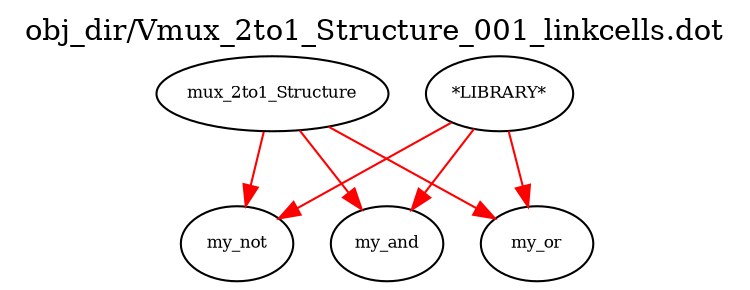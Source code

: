 digraph v3graph {
	graph	[label="obj_dir/Vmux_2to1_Structure_001_linkcells.dot",
		 labelloc=t, labeljust=l,
		 //size="7.5,10",
		 rankdir=TB];
	n0	[fontsize=8 label="mux_2to1_Structure", color=black];
	n1	[fontsize=8 label="my_not", color=black];
	n2	[fontsize=8 label="my_and", color=black];
	n3	[fontsize=8 label="my_or", color=black];
	n4	[fontsize=8 label="*LIBRARY*", color=black];
	n0 -> n1 [fontsize=8 label="" weight=1 color=red];
	n0 -> n2 [fontsize=8 label="" weight=1 color=red];
	n0 -> n3 [fontsize=8 label="" weight=1 color=red];
	n4 -> n1 [fontsize=8 label="" weight=1 color=red];
	n4 -> n2 [fontsize=8 label="" weight=1 color=red];
	n4 -> n3 [fontsize=8 label="" weight=1 color=red];
}
